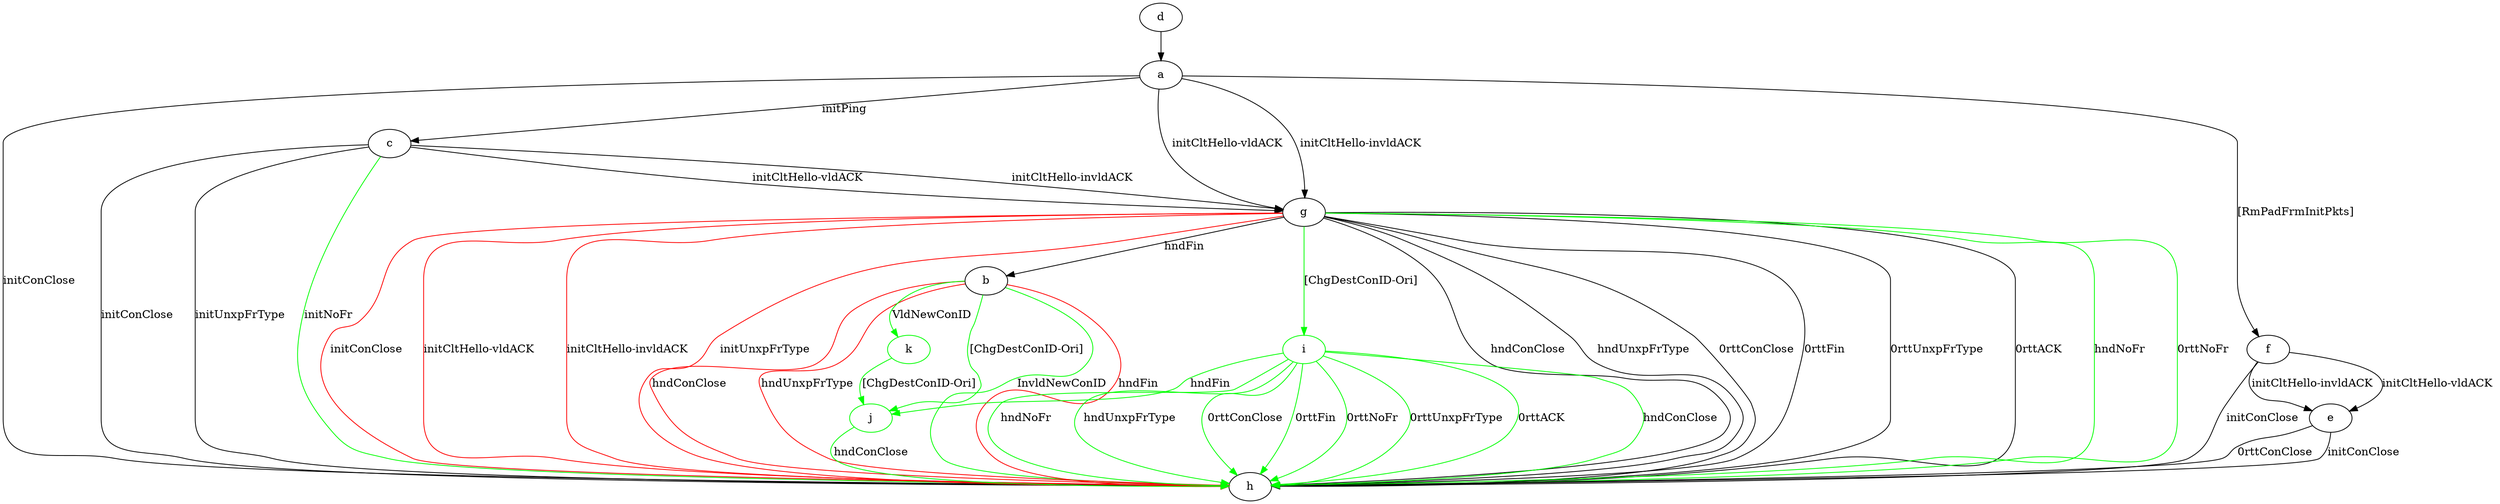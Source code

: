 digraph "" {
	a -> c	[key=0,
		label="initPing "];
	a -> f	[key=0,
		label="[RmPadFrmInitPkts] "];
	a -> g	[key=0,
		label="initCltHello-vldACK "];
	a -> g	[key=1,
		label="initCltHello-invldACK "];
	a -> h	[key=0,
		label="initConClose "];
	b -> h	[key=0,
		color=green,
		label="InvldNewConID "];
	b -> h	[key=1,
		color=red,
		label="hndFin "];
	b -> h	[key=2,
		color=red,
		label="hndConClose "];
	b -> h	[key=3,
		color=red,
		label="hndUnxpFrType "];
	j	[color=green];
	b -> j	[key=0,
		color=green,
		label="[ChgDestConID-Ori] "];
	k	[color=green];
	b -> k	[key=0,
		color=green,
		label="VldNewConID "];
	c -> g	[key=0,
		label="initCltHello-vldACK "];
	c -> g	[key=1,
		label="initCltHello-invldACK "];
	c -> h	[key=0,
		label="initConClose "];
	c -> h	[key=1,
		label="initUnxpFrType "];
	c -> h	[key=2,
		color=green,
		label="initNoFr "];
	d -> a	[key=0];
	e -> h	[key=0,
		label="initConClose "];
	e -> h	[key=1,
		label="0rttConClose "];
	f -> e	[key=0,
		label="initCltHello-vldACK "];
	f -> e	[key=1,
		label="initCltHello-invldACK "];
	f -> h	[key=0,
		label="initConClose "];
	g -> b	[key=0,
		label="hndFin "];
	g -> h	[key=0,
		label="hndConClose "];
	g -> h	[key=1,
		label="hndUnxpFrType "];
	g -> h	[key=2,
		label="0rttConClose "];
	g -> h	[key=3,
		label="0rttFin "];
	g -> h	[key=4,
		label="0rttUnxpFrType "];
	g -> h	[key=5,
		label="0rttACK "];
	g -> h	[key=6,
		color=green,
		label="hndNoFr "];
	g -> h	[key=7,
		color=green,
		label="0rttNoFr "];
	g -> h	[key=8,
		color=red,
		label="initConClose "];
	g -> h	[key=9,
		color=red,
		label="initCltHello-vldACK "];
	g -> h	[key=10,
		color=red,
		label="initCltHello-invldACK "];
	g -> h	[key=11,
		color=red,
		label="initUnxpFrType "];
	i	[color=green];
	g -> i	[key=0,
		color=green,
		label="[ChgDestConID-Ori] "];
	i -> h	[key=0,
		color=green,
		label="hndConClose "];
	i -> h	[key=1,
		color=green,
		label="hndNoFr "];
	i -> h	[key=2,
		color=green,
		label="hndUnxpFrType "];
	i -> h	[key=3,
		color=green,
		label="0rttConClose "];
	i -> h	[key=4,
		color=green,
		label="0rttFin "];
	i -> h	[key=5,
		color=green,
		label="0rttNoFr "];
	i -> h	[key=6,
		color=green,
		label="0rttUnxpFrType "];
	i -> h	[key=7,
		color=green,
		label="0rttACK "];
	i -> j	[key=0,
		color=green,
		label="hndFin "];
	j -> h	[key=0,
		color=green,
		label="hndConClose "];
	k -> j	[key=0,
		color=green,
		label="[ChgDestConID-Ori] "];
}

